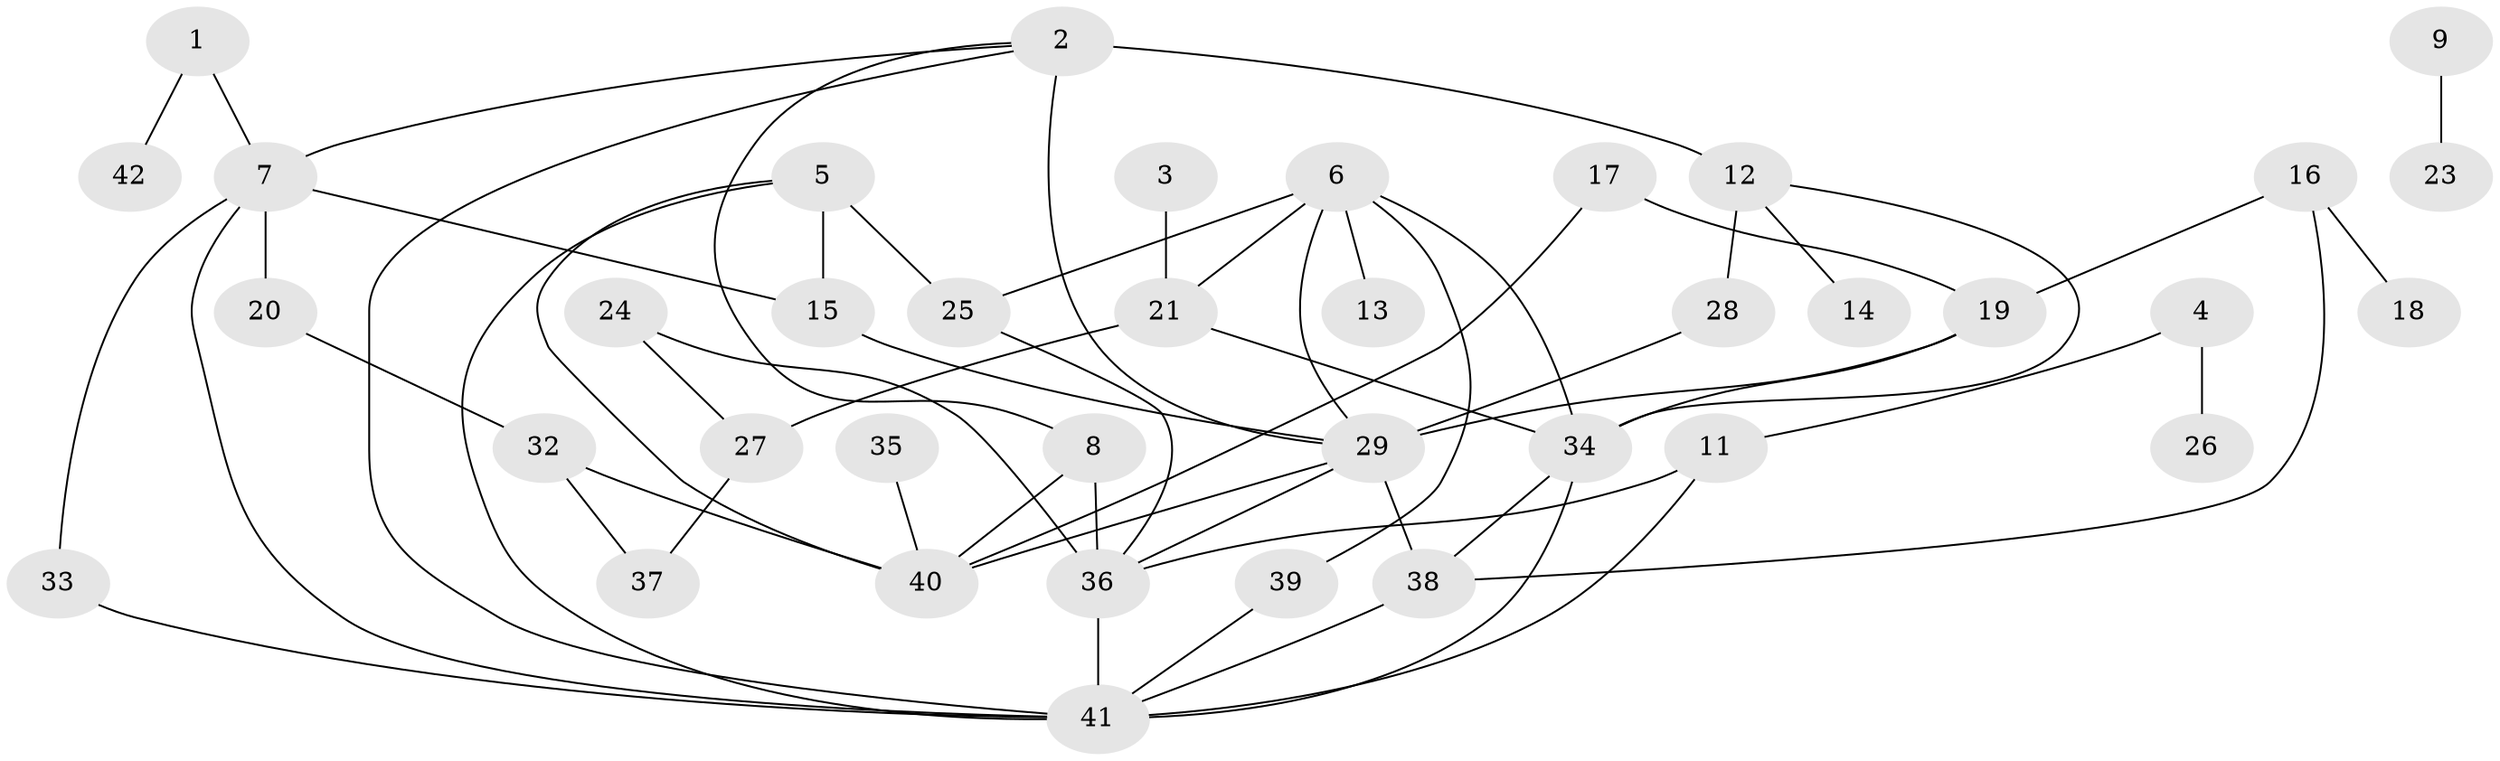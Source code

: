 // original degree distribution, {1: 0.2619047619047619, 2: 0.30952380952380953, 6: 0.07142857142857142, 0: 0.03571428571428571, 3: 0.15476190476190477, 4: 0.11904761904761904, 5: 0.023809523809523808, 7: 0.011904761904761904, 8: 0.011904761904761904}
// Generated by graph-tools (version 1.1) at 2025/33/03/09/25 02:33:42]
// undirected, 38 vertices, 60 edges
graph export_dot {
graph [start="1"]
  node [color=gray90,style=filled];
  1;
  2;
  3;
  4;
  5;
  6;
  7;
  8;
  9;
  11;
  12;
  13;
  14;
  15;
  16;
  17;
  18;
  19;
  20;
  21;
  23;
  24;
  25;
  26;
  27;
  28;
  29;
  32;
  33;
  34;
  35;
  36;
  37;
  38;
  39;
  40;
  41;
  42;
  1 -- 7 [weight=1.0];
  1 -- 42 [weight=1.0];
  2 -- 7 [weight=1.0];
  2 -- 8 [weight=1.0];
  2 -- 12 [weight=3.0];
  2 -- 29 [weight=1.0];
  2 -- 41 [weight=1.0];
  3 -- 21 [weight=1.0];
  4 -- 11 [weight=1.0];
  4 -- 26 [weight=1.0];
  5 -- 15 [weight=1.0];
  5 -- 25 [weight=1.0];
  5 -- 40 [weight=1.0];
  5 -- 41 [weight=2.0];
  6 -- 13 [weight=1.0];
  6 -- 21 [weight=1.0];
  6 -- 25 [weight=1.0];
  6 -- 29 [weight=1.0];
  6 -- 34 [weight=1.0];
  6 -- 39 [weight=1.0];
  7 -- 15 [weight=1.0];
  7 -- 20 [weight=1.0];
  7 -- 33 [weight=1.0];
  7 -- 41 [weight=1.0];
  8 -- 36 [weight=1.0];
  8 -- 40 [weight=1.0];
  9 -- 23 [weight=1.0];
  11 -- 36 [weight=1.0];
  11 -- 41 [weight=1.0];
  12 -- 14 [weight=1.0];
  12 -- 28 [weight=1.0];
  12 -- 34 [weight=1.0];
  15 -- 29 [weight=1.0];
  16 -- 18 [weight=1.0];
  16 -- 19 [weight=1.0];
  16 -- 38 [weight=1.0];
  17 -- 19 [weight=1.0];
  17 -- 40 [weight=1.0];
  19 -- 29 [weight=2.0];
  19 -- 34 [weight=1.0];
  20 -- 32 [weight=2.0];
  21 -- 27 [weight=1.0];
  21 -- 34 [weight=1.0];
  24 -- 27 [weight=1.0];
  24 -- 36 [weight=1.0];
  25 -- 36 [weight=1.0];
  27 -- 37 [weight=1.0];
  28 -- 29 [weight=1.0];
  29 -- 36 [weight=1.0];
  29 -- 38 [weight=1.0];
  29 -- 40 [weight=1.0];
  32 -- 37 [weight=1.0];
  32 -- 40 [weight=1.0];
  33 -- 41 [weight=1.0];
  34 -- 38 [weight=1.0];
  34 -- 41 [weight=1.0];
  35 -- 40 [weight=1.0];
  36 -- 41 [weight=3.0];
  38 -- 41 [weight=1.0];
  39 -- 41 [weight=1.0];
}
